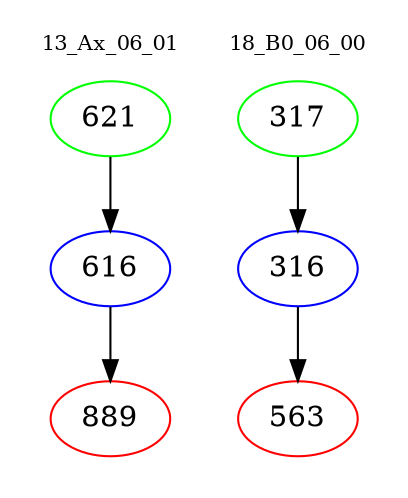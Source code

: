 digraph{
subgraph cluster_0 {
color = white
label = "13_Ax_06_01";
fontsize=10;
T0_621 [label="621", color="green"]
T0_621 -> T0_616 [color="black"]
T0_616 [label="616", color="blue"]
T0_616 -> T0_889 [color="black"]
T0_889 [label="889", color="red"]
}
subgraph cluster_1 {
color = white
label = "18_B0_06_00";
fontsize=10;
T1_317 [label="317", color="green"]
T1_317 -> T1_316 [color="black"]
T1_316 [label="316", color="blue"]
T1_316 -> T1_563 [color="black"]
T1_563 [label="563", color="red"]
}
}
